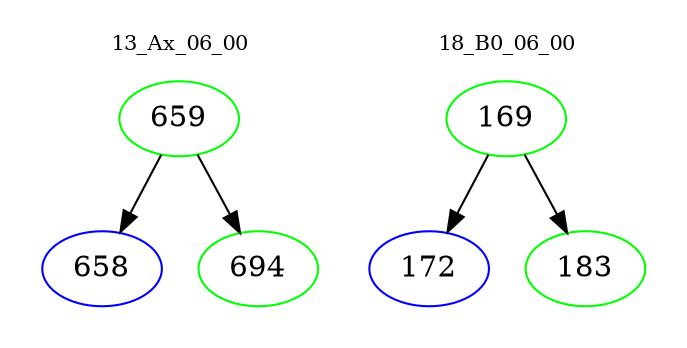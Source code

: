 digraph{
subgraph cluster_0 {
color = white
label = "13_Ax_06_00";
fontsize=10;
T0_659 [label="659", color="green"]
T0_659 -> T0_658 [color="black"]
T0_658 [label="658", color="blue"]
T0_659 -> T0_694 [color="black"]
T0_694 [label="694", color="green"]
}
subgraph cluster_1 {
color = white
label = "18_B0_06_00";
fontsize=10;
T1_169 [label="169", color="green"]
T1_169 -> T1_172 [color="black"]
T1_172 [label="172", color="blue"]
T1_169 -> T1_183 [color="black"]
T1_183 [label="183", color="green"]
}
}
